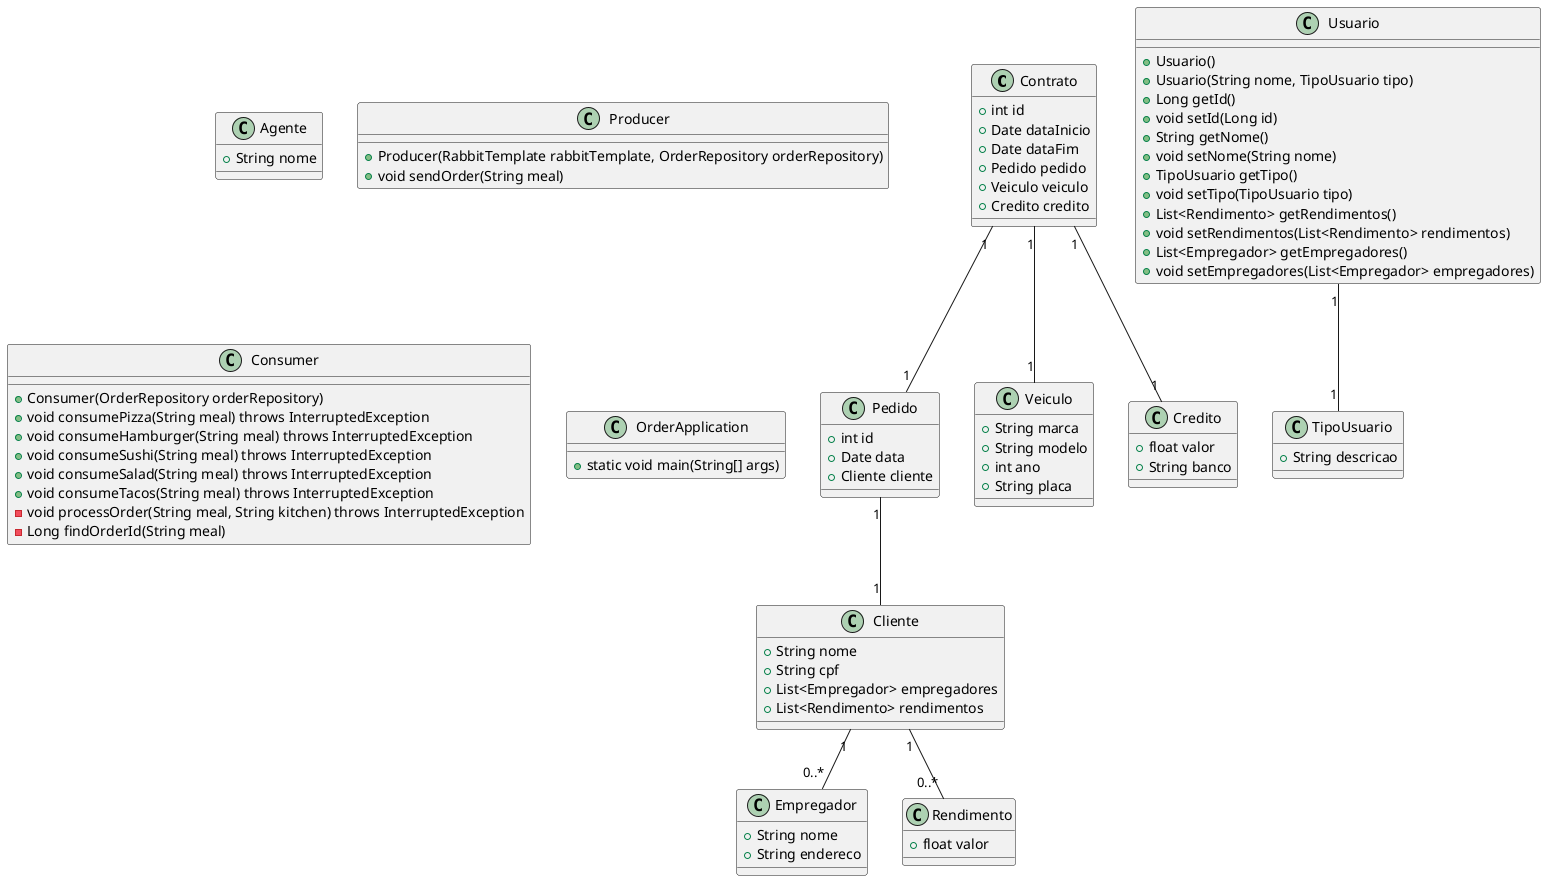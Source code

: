 @startuml

class Contrato {
    +int id
    +Date dataInicio
    +Date dataFim
    +Pedido pedido
    +Veiculo veiculo
    +Credito credito
}

class Pedido {
    +int id
    +Date data
    +Cliente cliente
}

class Cliente {
    +String nome
    +String cpf
    +List<Empregador> empregadores
    +List<Rendimento> rendimentos
}

class Empregador {
    +String nome
    +String endereco
}

class Rendimento {
    +float valor
}

class Veiculo {
    +String marca
    +String modelo
    +int ano
    +String placa
}

class Credito {
    +float valor
    +String banco
}

class Usuario {
    +Usuario()
    +Usuario(String nome, TipoUsuario tipo)
    +Long getId()
    +void setId(Long id)
    +String getNome()
    +void setNome(String nome)
    +TipoUsuario getTipo()
    +void setTipo(TipoUsuario tipo)
    +List<Rendimento> getRendimentos()
    +void setRendimentos(List<Rendimento> rendimentos)
    +List<Empregador> getEmpregadores()
    +void setEmpregadores(List<Empregador> empregadores)
}

class TipoUsuario {
    +String descricao
}

class Agente {
    +String nome
}

class Producer {
    +Producer(RabbitTemplate rabbitTemplate, OrderRepository orderRepository)
    +void sendOrder(String meal)
}

class Consumer {
    +Consumer(OrderRepository orderRepository)
    +void consumePizza(String meal) throws InterruptedException
    +void consumeHamburger(String meal) throws InterruptedException
    +void consumeSushi(String meal) throws InterruptedException
    +void consumeSalad(String meal) throws InterruptedException
    +void consumeTacos(String meal) throws InterruptedException
    -void processOrder(String meal, String kitchen) throws InterruptedException
    -Long findOrderId(String meal)
}

class OrderApplication {
    +static void main(String[] args)
}

Contrato "1" -- "1" Pedido
Pedido "1" -- "1" Cliente
Cliente "1" -- "0..*" Empregador
Cliente "1" -- "0..*" Rendimento
Contrato "1" -- "1" Veiculo
Contrato "1" -- "1" Credito
Usuario "1" -- "1" TipoUsuario

@enduml
